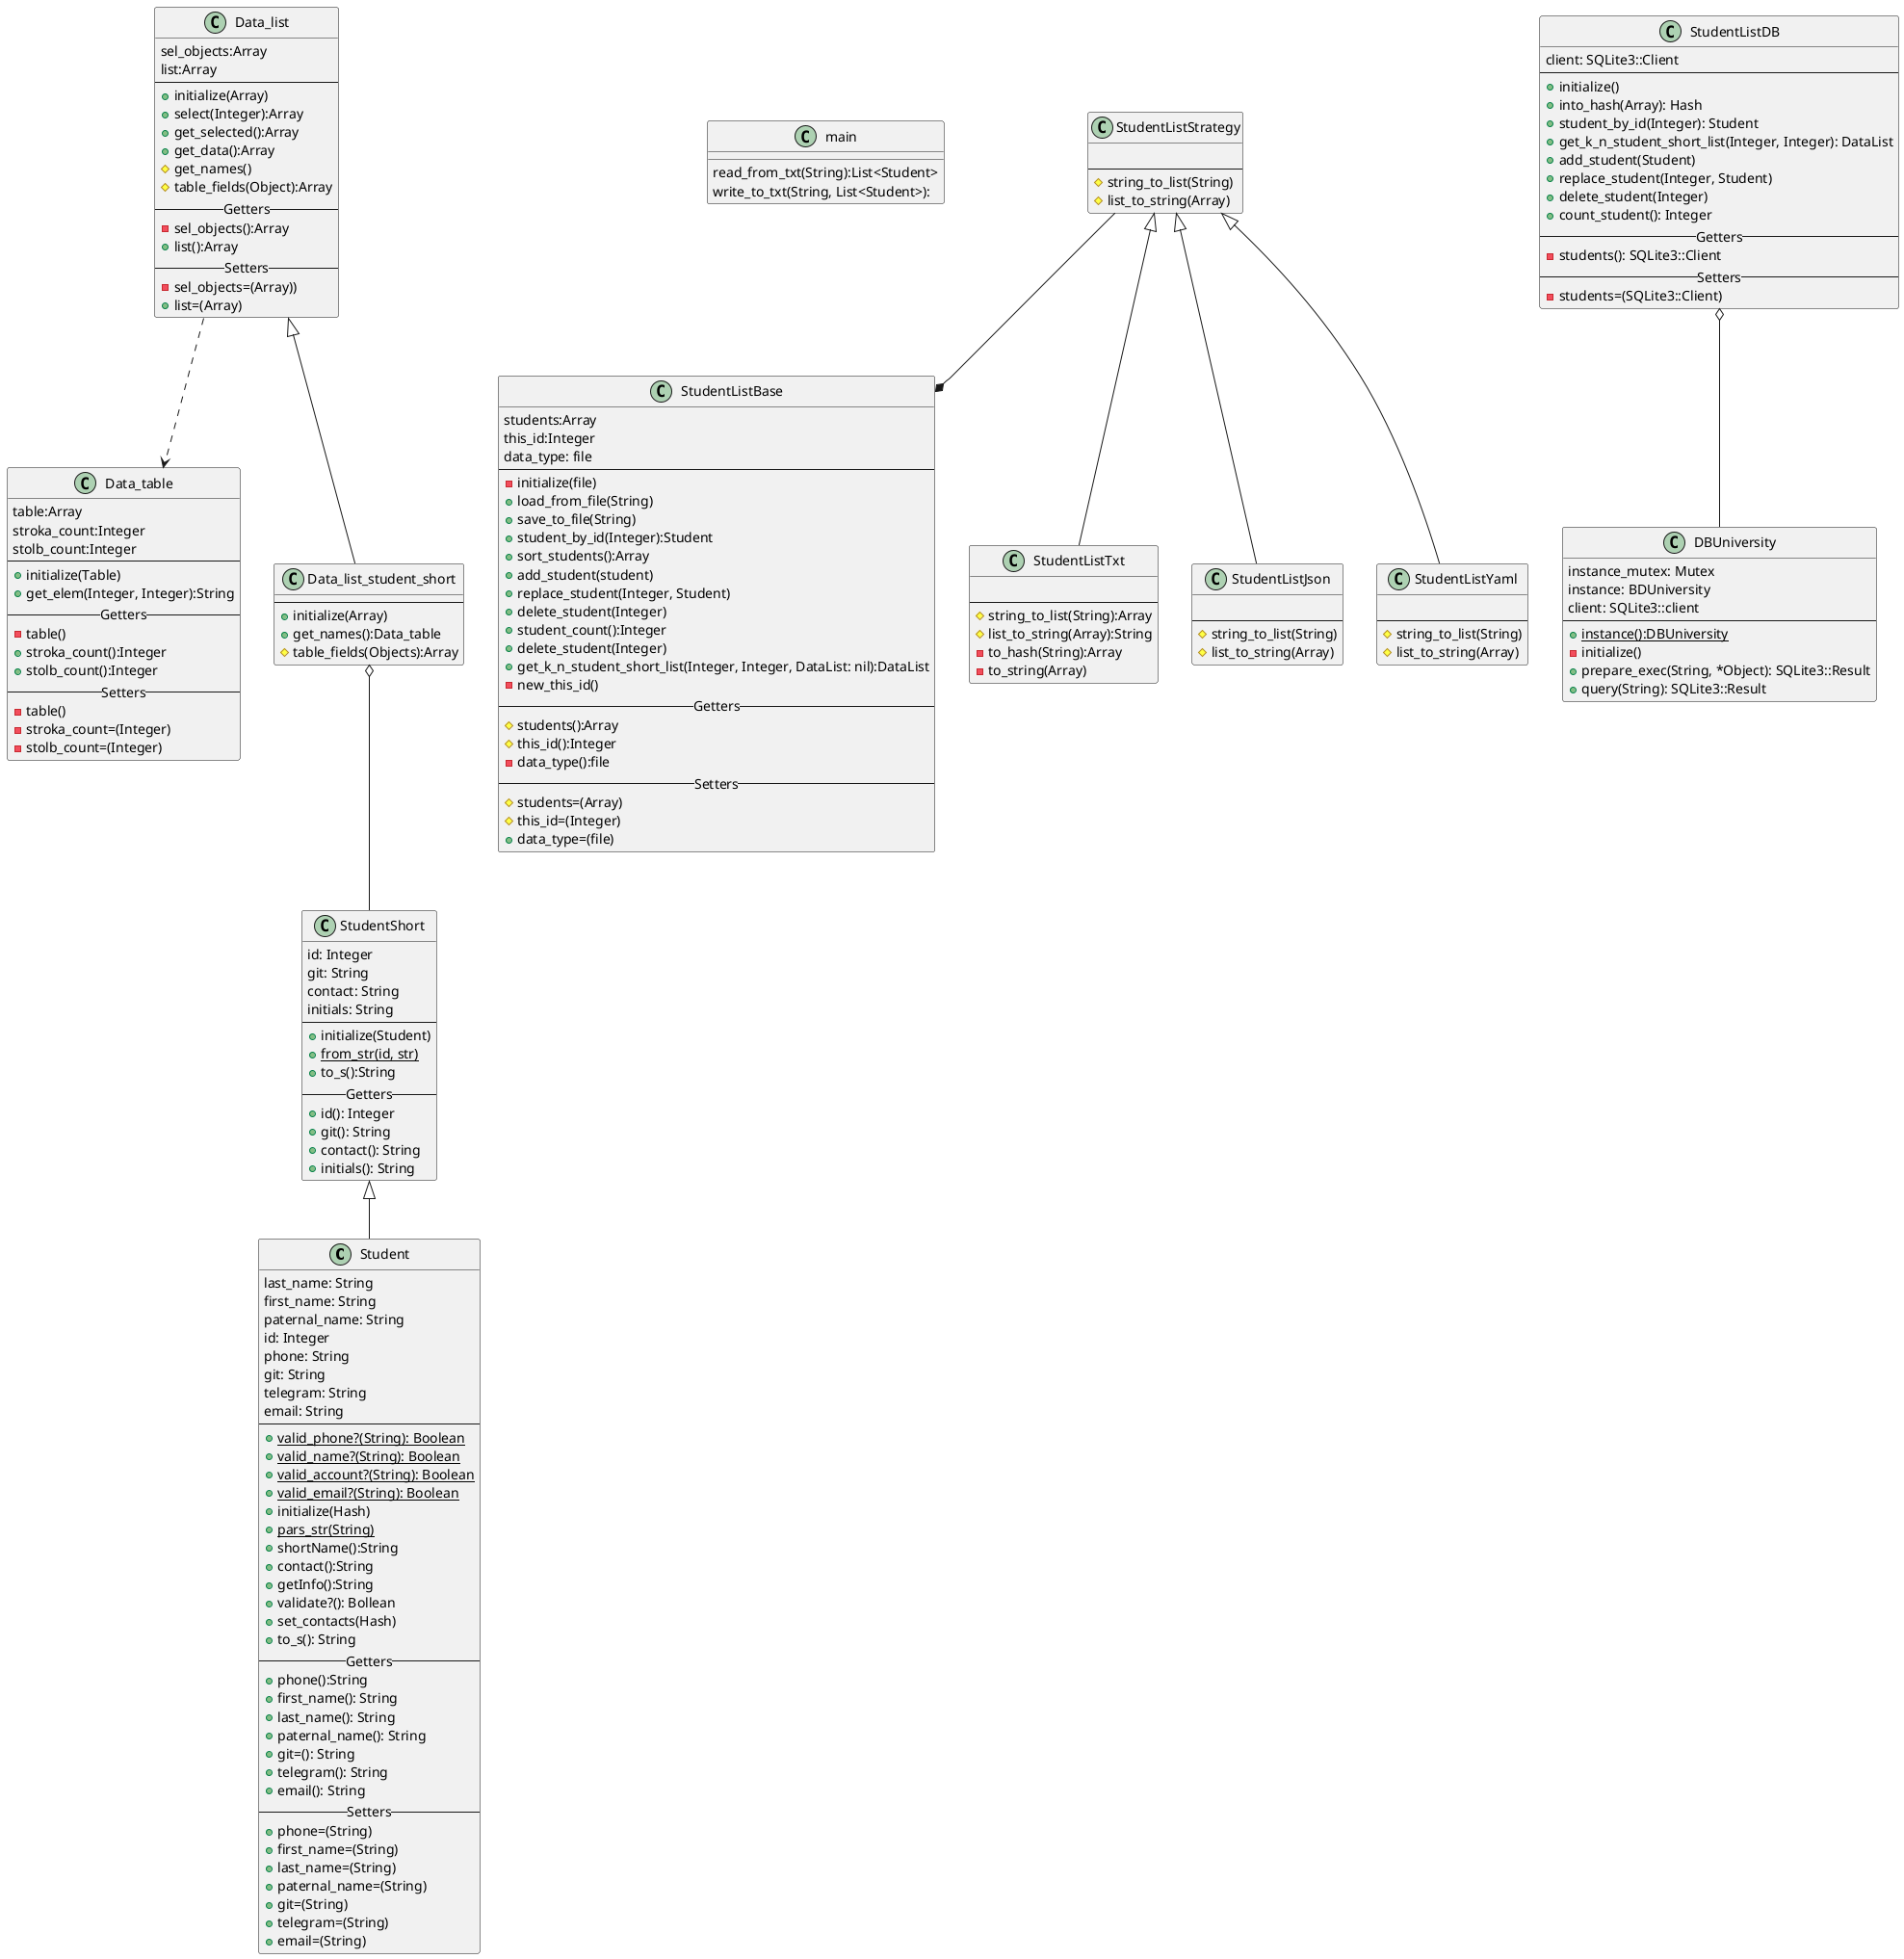 @startuml
'https://plantuml.com/class-diagram

class Student {
last_name: String
first_name: String
paternal_name: String
id: Integer
phone: String
git: String
telegram: String
email: String
--
+{static}valid_phone?(String): Boolean
+{static}valid_name?(String): Boolean
+{static}valid_account?(String): Boolean
+{static}valid_email?(String): Boolean
+initialize(Hash)
+{static}pars_str(String)
+shortName():String
+contact():String
+getInfo():String
+validate?(): Bollean
+set_contacts(Hash)
+to_s(): String
--Getters--
+phone():String
+first_name(): String
+last_name(): String
+paternal_name(): String
+git=(): String
+telegram(): String
+email(): String
--Setters--
+phone=(String)
+first_name=(String)
+last_name=(String)
+paternal_name=(String)
+git=(String)
+telegram=(String)
+email=(String)
}

class StudentShort{
id: Integer
git: String
contact: String
initials: String
--
+initialize(Student)
+{static}from_str(id, str)
+to_s():String
--Getters--
+id(): Integer
+git(): String
+contact(): String
+initials(): String
}
class Data_list{
sel_objects:Array
list:Array
--
+initialize(Array)
+select(Integer):Array
+get_selected():Array
+get_data():Array
#get_names()
#table_fields(Object):Array
--Getters--
-sel_objects():Array
+list():Array
--Setters--
-sel_objects=(Array))
+list=(Array)
}

class Data_table{
table:Array
stroka_count:Integer
stolb_count:Integer
--
+initialize(Table)
+get_elem(Integer, Integer):String
--Getters--
-table()
+stroka_count():Integer
+stolb_count():Integer
--Setters--
-table()
-stroka_count=(Integer)
-stolb_count=(Integer)
}

class Data_list_student_short{
--
+initialize(Array)
+get_names():Data_table
#table_fields(Objects):Array
}

class main{
read_from_txt(String):List<Student>
write_to_txt(String, List<Student>):
}
class StudentListBase{
students:Array
this_id:Integer
data_type: file
--
-initialize(file)
+load_from_file(String)
+save_to_file(String)
+student_by_id(Integer):Student
+sort_students():Array
+add_student(student)
+replace_student(Integer, Student)
+delete_student(Integer)
+student_count():Integer
+delete_student(Integer)
+get_k_n_student_short_list(Integer, Integer, DataList: nil):DataList
-new_this_id()
--Getters--
#students():Array
#this_id():Integer
-data_type():file
--Setters--
#students=(Array)
#this_id=(Integer)
+data_type=(file)
}
class StudentListStrategy{

--
#string_to_list(String)
#list_to_string(Array)
}
class StudentListTxt{

--
#string_to_list(String):Array
#list_to_string(Array):String
-to_hash(String):Array
-to_string(Array)
}
class StudentListJson{

--
#string_to_list(String)
#list_to_string(Array)
}
class StudentListYaml{

--
#string_to_list(String)
#list_to_string(Array)
}

class StudentListDB{
client: SQLite3::Client
--
+initialize()
+into_hash(Array): Hash
+student_by_id(Integer): Student
+get_k_n_student_short_list(Integer, Integer): DataList
+add_student(Student)
+replace_student(Integer, Student)
+delete_student(Integer)
+count_student(): Integer
--Getters--
-students(): SQLite3::Client
--Setters--
-students=(SQLite3::Client)
}
class DBUniversity{
instance_mutex: Mutex
instance: BDUniversity
client: SQLite3::client
--
+{static} instance():DBUniversity
-initialize()
+prepare_exec(String, *Object): SQLite3::Result
+query(String): SQLite3::Result
}
StudentListDB o-- DBUniversity
StudentShort ^-- Student
Data_list ^-- Data_list_student_short
Data_list_student_short o--StudentShort
Data_list ..>Data_table
StudentListStrategy ^--StudentListYaml
StudentListStrategy ^--StudentListJson
StudentListStrategy ^--StudentListTxt
StudentListStrategy --* StudentListBase
@enduml

